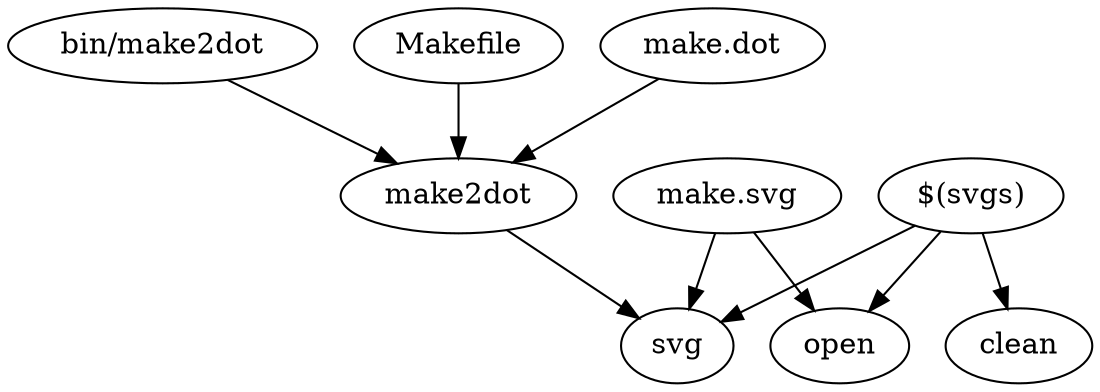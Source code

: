 digraph {
"$(svgs)" -> "svg"
"make2dot" -> "svg"
"make.svg" -> "svg"
"$(svgs)" -> "open"
"make.svg" -> "open"
"$(svgs)" -> "clean"
"bin/make2dot" -> "make2dot"
"Makefile" -> "make2dot"
"make.dot" -> "make2dot"
}